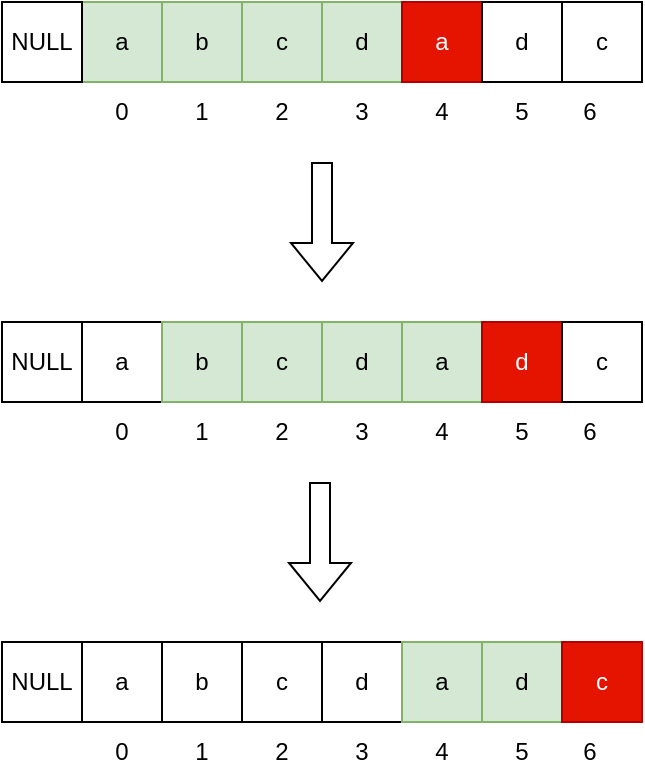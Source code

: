 <mxfile version="24.7.7">
  <diagram name="第 1 页" id="xSM6Evw-va6V5nD4dt-D">
    <mxGraphModel dx="1434" dy="746" grid="1" gridSize="10" guides="1" tooltips="1" connect="1" arrows="1" fold="1" page="1" pageScale="1" pageWidth="827" pageHeight="1169" math="0" shadow="0">
      <root>
        <mxCell id="0" />
        <mxCell id="1" parent="0" />
        <mxCell id="H0Z53659Sgiyl4neBNjR-1" value="a" style="rounded=0;whiteSpace=wrap;html=1;fillColor=#d5e8d4;strokeColor=#82b366;" vertex="1" parent="1">
          <mxGeometry x="160" y="40" width="40" height="40" as="geometry" />
        </mxCell>
        <mxCell id="H0Z53659Sgiyl4neBNjR-2" value="b" style="rounded=0;whiteSpace=wrap;html=1;fillColor=#d5e8d4;strokeColor=#82b366;" vertex="1" parent="1">
          <mxGeometry x="200" y="40" width="40" height="40" as="geometry" />
        </mxCell>
        <mxCell id="H0Z53659Sgiyl4neBNjR-3" value="c" style="rounded=0;whiteSpace=wrap;html=1;fillColor=#d5e8d4;strokeColor=#82b366;" vertex="1" parent="1">
          <mxGeometry x="240" y="40" width="40" height="40" as="geometry" />
        </mxCell>
        <mxCell id="H0Z53659Sgiyl4neBNjR-4" value="d" style="rounded=0;whiteSpace=wrap;html=1;fillColor=#d5e8d4;strokeColor=#82b366;" vertex="1" parent="1">
          <mxGeometry x="280" y="40" width="40" height="40" as="geometry" />
        </mxCell>
        <mxCell id="H0Z53659Sgiyl4neBNjR-5" value="a" style="rounded=0;whiteSpace=wrap;html=1;fillColor=#e51400;fontColor=#ffffff;strokeColor=#B20000;" vertex="1" parent="1">
          <mxGeometry x="320" y="40" width="40" height="40" as="geometry" />
        </mxCell>
        <mxCell id="H0Z53659Sgiyl4neBNjR-8" value="NULL" style="rounded=0;whiteSpace=wrap;html=1;" vertex="1" parent="1">
          <mxGeometry x="120" y="40" width="40" height="40" as="geometry" />
        </mxCell>
        <mxCell id="H0Z53659Sgiyl4neBNjR-9" value="0" style="text;html=1;align=center;verticalAlign=middle;whiteSpace=wrap;rounded=0;" vertex="1" parent="1">
          <mxGeometry x="160" y="80" width="40" height="30" as="geometry" />
        </mxCell>
        <mxCell id="H0Z53659Sgiyl4neBNjR-10" value="1" style="text;html=1;align=center;verticalAlign=middle;whiteSpace=wrap;rounded=0;" vertex="1" parent="1">
          <mxGeometry x="200" y="80" width="40" height="30" as="geometry" />
        </mxCell>
        <mxCell id="H0Z53659Sgiyl4neBNjR-11" value="3" style="text;html=1;align=center;verticalAlign=middle;whiteSpace=wrap;rounded=0;" vertex="1" parent="1">
          <mxGeometry x="280" y="80" width="40" height="30" as="geometry" />
        </mxCell>
        <mxCell id="H0Z53659Sgiyl4neBNjR-13" value="2" style="text;html=1;align=center;verticalAlign=middle;whiteSpace=wrap;rounded=0;" vertex="1" parent="1">
          <mxGeometry x="240" y="80" width="40" height="30" as="geometry" />
        </mxCell>
        <mxCell id="H0Z53659Sgiyl4neBNjR-14" value="4" style="text;html=1;align=center;verticalAlign=middle;whiteSpace=wrap;rounded=0;" vertex="1" parent="1">
          <mxGeometry x="320" y="80" width="40" height="30" as="geometry" />
        </mxCell>
        <mxCell id="H0Z53659Sgiyl4neBNjR-15" value="d" style="rounded=0;whiteSpace=wrap;html=1;" vertex="1" parent="1">
          <mxGeometry x="360" y="40" width="40" height="40" as="geometry" />
        </mxCell>
        <mxCell id="H0Z53659Sgiyl4neBNjR-16" value="c" style="rounded=0;whiteSpace=wrap;html=1;" vertex="1" parent="1">
          <mxGeometry x="400" y="40" width="40" height="40" as="geometry" />
        </mxCell>
        <mxCell id="H0Z53659Sgiyl4neBNjR-17" value="5" style="text;html=1;align=center;verticalAlign=middle;whiteSpace=wrap;rounded=0;" vertex="1" parent="1">
          <mxGeometry x="360" y="80" width="40" height="30" as="geometry" />
        </mxCell>
        <mxCell id="H0Z53659Sgiyl4neBNjR-18" value="6" style="text;html=1;align=center;verticalAlign=middle;whiteSpace=wrap;rounded=0;" vertex="1" parent="1">
          <mxGeometry x="394" y="80" width="40" height="30" as="geometry" />
        </mxCell>
        <mxCell id="H0Z53659Sgiyl4neBNjR-20" value="a" style="rounded=0;whiteSpace=wrap;html=1;" vertex="1" parent="1">
          <mxGeometry x="160" y="200" width="40" height="40" as="geometry" />
        </mxCell>
        <mxCell id="H0Z53659Sgiyl4neBNjR-21" value="b" style="rounded=0;whiteSpace=wrap;html=1;fillColor=#d5e8d4;strokeColor=#82b366;" vertex="1" parent="1">
          <mxGeometry x="200" y="200" width="40" height="40" as="geometry" />
        </mxCell>
        <mxCell id="H0Z53659Sgiyl4neBNjR-22" value="c" style="rounded=0;whiteSpace=wrap;html=1;fillColor=#d5e8d4;strokeColor=#82b366;" vertex="1" parent="1">
          <mxGeometry x="240" y="200" width="40" height="40" as="geometry" />
        </mxCell>
        <mxCell id="H0Z53659Sgiyl4neBNjR-23" value="d" style="rounded=0;whiteSpace=wrap;html=1;fillColor=#d5e8d4;strokeColor=#82b366;" vertex="1" parent="1">
          <mxGeometry x="280" y="200" width="40" height="40" as="geometry" />
        </mxCell>
        <mxCell id="H0Z53659Sgiyl4neBNjR-25" value="a" style="rounded=0;whiteSpace=wrap;html=1;fillColor=#d5e8d4;strokeColor=#82b366;" vertex="1" parent="1">
          <mxGeometry x="320" y="200" width="40" height="40" as="geometry" />
        </mxCell>
        <mxCell id="H0Z53659Sgiyl4neBNjR-26" value="NULL" style="rounded=0;whiteSpace=wrap;html=1;" vertex="1" parent="1">
          <mxGeometry x="120" y="200" width="40" height="40" as="geometry" />
        </mxCell>
        <mxCell id="H0Z53659Sgiyl4neBNjR-27" value="0" style="text;html=1;align=center;verticalAlign=middle;whiteSpace=wrap;rounded=0;" vertex="1" parent="1">
          <mxGeometry x="160" y="240" width="40" height="30" as="geometry" />
        </mxCell>
        <mxCell id="H0Z53659Sgiyl4neBNjR-28" value="1" style="text;html=1;align=center;verticalAlign=middle;whiteSpace=wrap;rounded=0;" vertex="1" parent="1">
          <mxGeometry x="200" y="240" width="40" height="30" as="geometry" />
        </mxCell>
        <mxCell id="H0Z53659Sgiyl4neBNjR-29" value="3" style="text;html=1;align=center;verticalAlign=middle;whiteSpace=wrap;rounded=0;" vertex="1" parent="1">
          <mxGeometry x="280" y="240" width="40" height="30" as="geometry" />
        </mxCell>
        <mxCell id="H0Z53659Sgiyl4neBNjR-30" value="2" style="text;html=1;align=center;verticalAlign=middle;whiteSpace=wrap;rounded=0;" vertex="1" parent="1">
          <mxGeometry x="240" y="240" width="40" height="30" as="geometry" />
        </mxCell>
        <mxCell id="H0Z53659Sgiyl4neBNjR-31" value="4" style="text;html=1;align=center;verticalAlign=middle;whiteSpace=wrap;rounded=0;" vertex="1" parent="1">
          <mxGeometry x="320" y="240" width="40" height="30" as="geometry" />
        </mxCell>
        <mxCell id="H0Z53659Sgiyl4neBNjR-32" value="d" style="rounded=0;whiteSpace=wrap;html=1;fillColor=#e51400;fontColor=#ffffff;strokeColor=#B20000;" vertex="1" parent="1">
          <mxGeometry x="360" y="200" width="40" height="40" as="geometry" />
        </mxCell>
        <mxCell id="H0Z53659Sgiyl4neBNjR-33" value="c" style="rounded=0;whiteSpace=wrap;html=1;" vertex="1" parent="1">
          <mxGeometry x="400" y="200" width="40" height="40" as="geometry" />
        </mxCell>
        <mxCell id="H0Z53659Sgiyl4neBNjR-34" value="5" style="text;html=1;align=center;verticalAlign=middle;whiteSpace=wrap;rounded=0;" vertex="1" parent="1">
          <mxGeometry x="360" y="240" width="40" height="30" as="geometry" />
        </mxCell>
        <mxCell id="H0Z53659Sgiyl4neBNjR-35" value="6" style="text;html=1;align=center;verticalAlign=middle;whiteSpace=wrap;rounded=0;" vertex="1" parent="1">
          <mxGeometry x="394" y="240" width="40" height="30" as="geometry" />
        </mxCell>
        <mxCell id="H0Z53659Sgiyl4neBNjR-39" value="" style="shape=flexArrow;endArrow=classic;html=1;rounded=0;" edge="1" parent="1">
          <mxGeometry width="50" height="50" relative="1" as="geometry">
            <mxPoint x="280" y="120" as="sourcePoint" />
            <mxPoint x="280" y="180" as="targetPoint" />
          </mxGeometry>
        </mxCell>
        <mxCell id="H0Z53659Sgiyl4neBNjR-40" value="a" style="rounded=0;whiteSpace=wrap;html=1;" vertex="1" parent="1">
          <mxGeometry x="160" y="360" width="40" height="40" as="geometry" />
        </mxCell>
        <mxCell id="H0Z53659Sgiyl4neBNjR-41" value="b" style="rounded=0;whiteSpace=wrap;html=1;" vertex="1" parent="1">
          <mxGeometry x="200" y="360" width="40" height="40" as="geometry" />
        </mxCell>
        <mxCell id="H0Z53659Sgiyl4neBNjR-42" value="c" style="rounded=0;whiteSpace=wrap;html=1;" vertex="1" parent="1">
          <mxGeometry x="240" y="360" width="40" height="40" as="geometry" />
        </mxCell>
        <mxCell id="H0Z53659Sgiyl4neBNjR-43" value="d" style="rounded=0;whiteSpace=wrap;html=1;" vertex="1" parent="1">
          <mxGeometry x="280" y="360" width="40" height="40" as="geometry" />
        </mxCell>
        <mxCell id="H0Z53659Sgiyl4neBNjR-44" value="a" style="rounded=0;whiteSpace=wrap;html=1;fillColor=#d5e8d4;strokeColor=#82b366;" vertex="1" parent="1">
          <mxGeometry x="320" y="360" width="40" height="40" as="geometry" />
        </mxCell>
        <mxCell id="H0Z53659Sgiyl4neBNjR-45" value="NULL" style="rounded=0;whiteSpace=wrap;html=1;" vertex="1" parent="1">
          <mxGeometry x="120" y="360" width="40" height="40" as="geometry" />
        </mxCell>
        <mxCell id="H0Z53659Sgiyl4neBNjR-46" value="0" style="text;html=1;align=center;verticalAlign=middle;whiteSpace=wrap;rounded=0;" vertex="1" parent="1">
          <mxGeometry x="160" y="400" width="40" height="30" as="geometry" />
        </mxCell>
        <mxCell id="H0Z53659Sgiyl4neBNjR-47" value="1" style="text;html=1;align=center;verticalAlign=middle;whiteSpace=wrap;rounded=0;" vertex="1" parent="1">
          <mxGeometry x="200" y="400" width="40" height="30" as="geometry" />
        </mxCell>
        <mxCell id="H0Z53659Sgiyl4neBNjR-48" value="3" style="text;html=1;align=center;verticalAlign=middle;whiteSpace=wrap;rounded=0;" vertex="1" parent="1">
          <mxGeometry x="280" y="400" width="40" height="30" as="geometry" />
        </mxCell>
        <mxCell id="H0Z53659Sgiyl4neBNjR-49" value="2" style="text;html=1;align=center;verticalAlign=middle;whiteSpace=wrap;rounded=0;" vertex="1" parent="1">
          <mxGeometry x="240" y="400" width="40" height="30" as="geometry" />
        </mxCell>
        <mxCell id="H0Z53659Sgiyl4neBNjR-50" value="4" style="text;html=1;align=center;verticalAlign=middle;whiteSpace=wrap;rounded=0;" vertex="1" parent="1">
          <mxGeometry x="320" y="400" width="40" height="30" as="geometry" />
        </mxCell>
        <mxCell id="H0Z53659Sgiyl4neBNjR-51" value="d" style="rounded=0;whiteSpace=wrap;html=1;fillColor=#d5e8d4;strokeColor=#82b366;" vertex="1" parent="1">
          <mxGeometry x="360" y="360" width="40" height="40" as="geometry" />
        </mxCell>
        <mxCell id="H0Z53659Sgiyl4neBNjR-52" value="c" style="rounded=0;whiteSpace=wrap;html=1;fillColor=#e51400;fontColor=#ffffff;strokeColor=#B20000;" vertex="1" parent="1">
          <mxGeometry x="400" y="360" width="40" height="40" as="geometry" />
        </mxCell>
        <mxCell id="H0Z53659Sgiyl4neBNjR-53" value="5" style="text;html=1;align=center;verticalAlign=middle;whiteSpace=wrap;rounded=0;" vertex="1" parent="1">
          <mxGeometry x="360" y="400" width="40" height="30" as="geometry" />
        </mxCell>
        <mxCell id="H0Z53659Sgiyl4neBNjR-54" value="6" style="text;html=1;align=center;verticalAlign=middle;whiteSpace=wrap;rounded=0;" vertex="1" parent="1">
          <mxGeometry x="394" y="400" width="40" height="30" as="geometry" />
        </mxCell>
        <mxCell id="H0Z53659Sgiyl4neBNjR-55" value="" style="shape=flexArrow;endArrow=classic;html=1;rounded=0;" edge="1" parent="1">
          <mxGeometry width="50" height="50" relative="1" as="geometry">
            <mxPoint x="279" y="280" as="sourcePoint" />
            <mxPoint x="279" y="340" as="targetPoint" />
          </mxGeometry>
        </mxCell>
      </root>
    </mxGraphModel>
  </diagram>
</mxfile>

